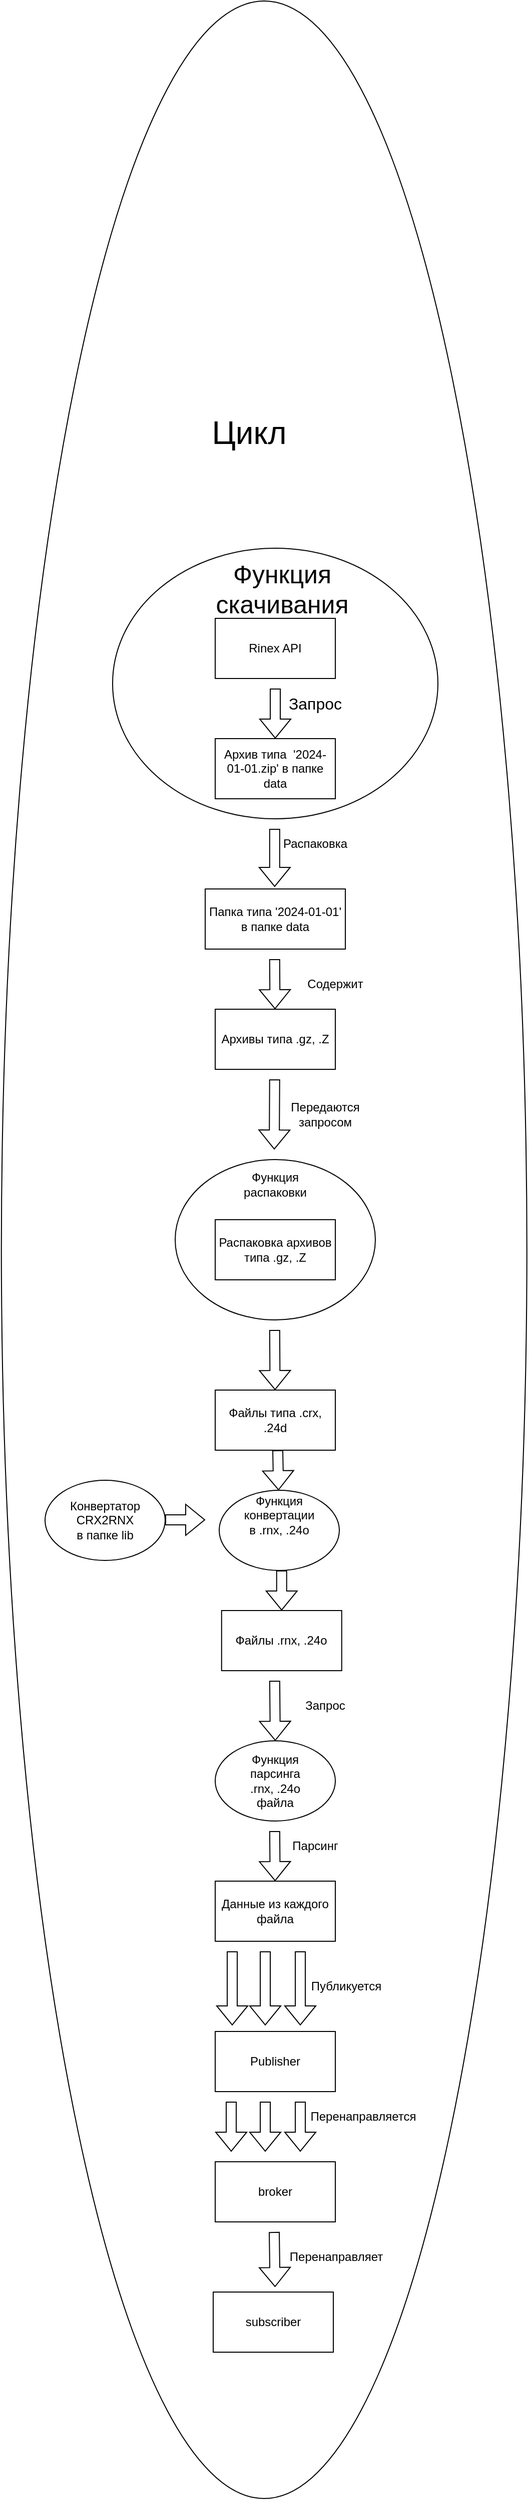 <mxfile version="24.4.6" type="google">
  <diagram name="Страница — 1" id="b3Ez9q9t66kzktg0Jbn-">
    <mxGraphModel grid="1" page="1" gridSize="10" guides="1" tooltips="1" connect="1" arrows="1" fold="1" pageScale="1" pageWidth="827" pageHeight="1169" math="0" shadow="0">
      <root>
        <mxCell id="0" />
        <mxCell id="1" parent="0" />
        <mxCell id="z3J0bgOVsIaFJM9-CtPP-1" value="Rinex API" style="rounded=0;whiteSpace=wrap;html=1;" vertex="1" parent="1">
          <mxGeometry x="410" y="320" width="120" height="60" as="geometry" />
        </mxCell>
        <mxCell id="z3J0bgOVsIaFJM9-CtPP-2" value="" style="shape=flexArrow;endArrow=classic;html=1;rounded=0;" edge="1" parent="1" target="z3J0bgOVsIaFJM9-CtPP-3">
          <mxGeometry width="50" height="50" relative="1" as="geometry">
            <mxPoint x="470" y="390" as="sourcePoint" />
            <mxPoint x="470" y="470" as="targetPoint" />
          </mxGeometry>
        </mxCell>
        <mxCell id="z3J0bgOVsIaFJM9-CtPP-3" value="Архив типа&amp;nbsp; &#39;2024-01-01.zip&#39; в папке data" style="rounded=0;whiteSpace=wrap;html=1;" vertex="1" parent="1">
          <mxGeometry x="410" y="440" width="120" height="60" as="geometry" />
        </mxCell>
        <mxCell id="z3J0bgOVsIaFJM9-CtPP-4" value="" style="ellipse;whiteSpace=wrap;html=1;fillColor=none;" vertex="1" parent="1">
          <mxGeometry x="307.5" y="250" width="325" height="270" as="geometry" />
        </mxCell>
        <mxCell id="z3J0bgOVsIaFJM9-CtPP-5" value="&lt;span style=&quot;font-size: 25px;&quot;&gt;Функция скачивания&lt;/span&gt;" style="text;html=1;align=center;verticalAlign=middle;whiteSpace=wrap;rounded=0;" vertex="1" parent="1">
          <mxGeometry x="414" y="270" width="126" height="40" as="geometry" />
        </mxCell>
        <mxCell id="z3J0bgOVsIaFJM9-CtPP-7" value="&lt;font style=&quot;font-size: 16px;&quot;&gt;Запрос&lt;/font&gt;" style="text;html=1;align=center;verticalAlign=middle;whiteSpace=wrap;rounded=0;" vertex="1" parent="1">
          <mxGeometry x="480" y="390" width="60" height="30" as="geometry" />
        </mxCell>
        <mxCell id="z3J0bgOVsIaFJM9-CtPP-9" value="" style="shape=flexArrow;endArrow=classic;html=1;rounded=0;" edge="1" parent="1">
          <mxGeometry width="50" height="50" relative="1" as="geometry">
            <mxPoint x="469.41" y="530" as="sourcePoint" />
            <mxPoint x="469.41" y="588.0" as="targetPoint" />
          </mxGeometry>
        </mxCell>
        <mxCell id="z3J0bgOVsIaFJM9-CtPP-11" value="Распаковка" style="text;html=1;align=center;verticalAlign=middle;whiteSpace=wrap;rounded=0;" vertex="1" parent="1">
          <mxGeometry x="480.0" y="530.0" width="60" height="30" as="geometry" />
        </mxCell>
        <mxCell id="z3J0bgOVsIaFJM9-CtPP-12" value="Папка типа &#39;2024-01-01&#39; в папке data" style="rounded=0;whiteSpace=wrap;html=1;" vertex="1" parent="1">
          <mxGeometry x="400" y="590" width="140" height="60" as="geometry" />
        </mxCell>
        <mxCell id="z3J0bgOVsIaFJM9-CtPP-13" value="" style="ellipse;whiteSpace=wrap;html=1;fillColor=none;" vertex="1" parent="1">
          <mxGeometry x="370" y="860" width="200" height="160" as="geometry" />
        </mxCell>
        <mxCell id="z3J0bgOVsIaFJM9-CtPP-14" value="" style="shape=flexArrow;endArrow=classic;html=1;rounded=0;" edge="1" parent="1" target="z3J0bgOVsIaFJM9-CtPP-15">
          <mxGeometry width="50" height="50" relative="1" as="geometry">
            <mxPoint x="469.38" y="660" as="sourcePoint" />
            <mxPoint x="469.38" y="710" as="targetPoint" />
          </mxGeometry>
        </mxCell>
        <mxCell id="z3J0bgOVsIaFJM9-CtPP-15" value="Архивы типа .gz, .Z" style="rounded=0;whiteSpace=wrap;html=1;" vertex="1" parent="1">
          <mxGeometry x="410" y="710" width="120" height="60" as="geometry" />
        </mxCell>
        <mxCell id="z3J0bgOVsIaFJM9-CtPP-16" value="Содержит" style="text;html=1;align=center;verticalAlign=middle;whiteSpace=wrap;rounded=0;" vertex="1" parent="1">
          <mxGeometry x="500" y="670" width="60" height="30" as="geometry" />
        </mxCell>
        <mxCell id="z3J0bgOVsIaFJM9-CtPP-17" value="" style="shape=flexArrow;endArrow=classic;html=1;rounded=0;" edge="1" parent="1">
          <mxGeometry width="50" height="50" relative="1" as="geometry">
            <mxPoint x="469.38" y="780" as="sourcePoint" />
            <mxPoint x="469" y="850" as="targetPoint" />
          </mxGeometry>
        </mxCell>
        <mxCell id="z3J0bgOVsIaFJM9-CtPP-18" value="Передаются запросом" style="text;html=1;align=center;verticalAlign=middle;whiteSpace=wrap;rounded=0;" vertex="1" parent="1">
          <mxGeometry x="490" y="800" width="60" height="30" as="geometry" />
        </mxCell>
        <mxCell id="z3J0bgOVsIaFJM9-CtPP-19" value="Функция распаковки" style="text;html=1;align=center;verticalAlign=middle;whiteSpace=wrap;rounded=0;" vertex="1" parent="1">
          <mxGeometry x="440" y="870" width="60" height="30" as="geometry" />
        </mxCell>
        <mxCell id="z3J0bgOVsIaFJM9-CtPP-20" value="Распаковка архивов типа .gz, .Z" style="rounded=0;whiteSpace=wrap;html=1;" vertex="1" parent="1">
          <mxGeometry x="410" y="920" width="120" height="60" as="geometry" />
        </mxCell>
        <mxCell id="z3J0bgOVsIaFJM9-CtPP-21" value="" style="shape=flexArrow;endArrow=classic;html=1;rounded=0;" edge="1" parent="1" target="z3J0bgOVsIaFJM9-CtPP-22">
          <mxGeometry width="50" height="50" relative="1" as="geometry">
            <mxPoint x="469.41" y="1030" as="sourcePoint" />
            <mxPoint x="469.41" y="1090" as="targetPoint" />
          </mxGeometry>
        </mxCell>
        <mxCell id="z3J0bgOVsIaFJM9-CtPP-22" value="Файлы типа .crx, .24d" style="rounded=0;whiteSpace=wrap;html=1;" vertex="1" parent="1">
          <mxGeometry x="410.0" y="1090" width="120" height="60" as="geometry" />
        </mxCell>
        <mxCell id="z3J0bgOVsIaFJM9-CtPP-23" value="" style="ellipse;whiteSpace=wrap;html=1;fillColor=none;" vertex="1" parent="1">
          <mxGeometry x="240" y="1180" width="120" height="80" as="geometry" />
        </mxCell>
        <mxCell id="z3J0bgOVsIaFJM9-CtPP-24" value="Конвертатор CRX2RNX&lt;div&gt;в папке lib&lt;/div&gt;" style="text;html=1;align=center;verticalAlign=middle;whiteSpace=wrap;rounded=0;" vertex="1" parent="1">
          <mxGeometry x="270" y="1205" width="60" height="30" as="geometry" />
        </mxCell>
        <mxCell id="z3J0bgOVsIaFJM9-CtPP-26" value="" style="shape=flexArrow;endArrow=classic;html=1;rounded=0;" edge="1" parent="1">
          <mxGeometry width="50" height="50" relative="1" as="geometry">
            <mxPoint x="360" y="1219.5" as="sourcePoint" />
            <mxPoint x="400" y="1219.5" as="targetPoint" />
          </mxGeometry>
        </mxCell>
        <mxCell id="z3J0bgOVsIaFJM9-CtPP-27" value="" style="shape=flexArrow;endArrow=classic;html=1;rounded=0;" edge="1" parent="1" target="z3J0bgOVsIaFJM9-CtPP-28">
          <mxGeometry width="50" height="50" relative="1" as="geometry">
            <mxPoint x="472.5" y="1150" as="sourcePoint" />
            <mxPoint x="473" y="1200" as="targetPoint" />
          </mxGeometry>
        </mxCell>
        <mxCell id="z3J0bgOVsIaFJM9-CtPP-28" value="" style="ellipse;whiteSpace=wrap;html=1;fillColor=none;" vertex="1" parent="1">
          <mxGeometry x="414" y="1190" width="120" height="80" as="geometry" />
        </mxCell>
        <mxCell id="z3J0bgOVsIaFJM9-CtPP-29" value="Функция конвертации в .rnx, .24o" style="text;html=1;align=center;verticalAlign=middle;whiteSpace=wrap;rounded=0;" vertex="1" parent="1">
          <mxGeometry x="444" y="1200" width="60" height="30" as="geometry" />
        </mxCell>
        <mxCell id="z3J0bgOVsIaFJM9-CtPP-30" value="" style="shape=flexArrow;endArrow=classic;html=1;rounded=0;" edge="1" parent="1" target="z3J0bgOVsIaFJM9-CtPP-31">
          <mxGeometry width="50" height="50" relative="1" as="geometry">
            <mxPoint x="476.38" y="1270" as="sourcePoint" />
            <mxPoint x="476.38" y="1340" as="targetPoint" />
          </mxGeometry>
        </mxCell>
        <mxCell id="z3J0bgOVsIaFJM9-CtPP-31" value="Файлы .rnx, .24o" style="rounded=0;whiteSpace=wrap;html=1;" vertex="1" parent="1">
          <mxGeometry x="416.38" y="1310.0" width="120" height="60" as="geometry" />
        </mxCell>
        <mxCell id="z3J0bgOVsIaFJM9-CtPP-32" value="" style="shape=flexArrow;endArrow=classic;html=1;rounded=0;" edge="1" parent="1">
          <mxGeometry width="50" height="50" relative="1" as="geometry">
            <mxPoint x="469.44" y="1380" as="sourcePoint" />
            <mxPoint x="470" y="1440" as="targetPoint" />
          </mxGeometry>
        </mxCell>
        <mxCell id="z3J0bgOVsIaFJM9-CtPP-34" value="Запрос" style="text;html=1;align=center;verticalAlign=middle;whiteSpace=wrap;rounded=0;" vertex="1" parent="1">
          <mxGeometry x="490.0" y="1390" width="60" height="30" as="geometry" />
        </mxCell>
        <mxCell id="z3J0bgOVsIaFJM9-CtPP-35" value="" style="ellipse;whiteSpace=wrap;html=1;fillColor=none;" vertex="1" parent="1">
          <mxGeometry x="410" y="1440" width="120" height="80" as="geometry" />
        </mxCell>
        <mxCell id="z3J0bgOVsIaFJM9-CtPP-36" value="Функция парсинга .rnx, .24o файла" style="text;html=1;align=center;verticalAlign=middle;whiteSpace=wrap;rounded=0;" vertex="1" parent="1">
          <mxGeometry x="440" y="1465" width="60" height="30" as="geometry" />
        </mxCell>
        <mxCell id="z3J0bgOVsIaFJM9-CtPP-37" value="" style="shape=flexArrow;endArrow=classic;html=1;rounded=0;" edge="1" parent="1">
          <mxGeometry width="50" height="50" relative="1" as="geometry">
            <mxPoint x="469.44" y="1530" as="sourcePoint" />
            <mxPoint x="469.871" y="1580" as="targetPoint" />
          </mxGeometry>
        </mxCell>
        <mxCell id="z3J0bgOVsIaFJM9-CtPP-39" value="Парсинг" style="text;html=1;align=center;verticalAlign=middle;whiteSpace=wrap;rounded=0;" vertex="1" parent="1">
          <mxGeometry x="480.0" y="1530" width="60" height="30" as="geometry" />
        </mxCell>
        <mxCell id="z3J0bgOVsIaFJM9-CtPP-40" value="Данные из каждого файла" style="rounded=0;whiteSpace=wrap;html=1;" vertex="1" parent="1">
          <mxGeometry x="410" y="1580" width="120" height="60" as="geometry" />
        </mxCell>
        <mxCell id="z3J0bgOVsIaFJM9-CtPP-41" value="" style="shape=flexArrow;endArrow=classic;html=1;rounded=0;" edge="1" parent="1">
          <mxGeometry width="50" height="50" relative="1" as="geometry">
            <mxPoint x="460" y="1650" as="sourcePoint" />
            <mxPoint x="460" y="1724.0" as="targetPoint" />
          </mxGeometry>
        </mxCell>
        <mxCell id="z3J0bgOVsIaFJM9-CtPP-43" value="Публикуется" style="text;html=1;align=center;verticalAlign=middle;whiteSpace=wrap;rounded=0;" vertex="1" parent="1">
          <mxGeometry x="511.38" y="1670" width="60" height="30" as="geometry" />
        </mxCell>
        <mxCell id="z3J0bgOVsIaFJM9-CtPP-44" value="Publisher" style="rounded=0;whiteSpace=wrap;html=1;" vertex="1" parent="1">
          <mxGeometry x="410" y="1730" width="120" height="60" as="geometry" />
        </mxCell>
        <mxCell id="z3J0bgOVsIaFJM9-CtPP-45" value="" style="shape=flexArrow;endArrow=classic;html=1;rounded=0;" edge="1" parent="1">
          <mxGeometry width="50" height="50" relative="1" as="geometry">
            <mxPoint x="460" y="1800" as="sourcePoint" />
            <mxPoint x="460" y="1850" as="targetPoint" />
          </mxGeometry>
        </mxCell>
        <mxCell id="z3J0bgOVsIaFJM9-CtPP-47" value="Перенаправляется" style="text;html=1;align=center;verticalAlign=middle;whiteSpace=wrap;rounded=0;" vertex="1" parent="1">
          <mxGeometry x="528" y="1800" width="60" height="30" as="geometry" />
        </mxCell>
        <mxCell id="z3J0bgOVsIaFJM9-CtPP-48" value="broker" style="rounded=0;whiteSpace=wrap;html=1;" vertex="1" parent="1">
          <mxGeometry x="410" y="1860" width="120" height="60" as="geometry" />
        </mxCell>
        <mxCell id="z3J0bgOVsIaFJM9-CtPP-49" value="" style="shape=flexArrow;endArrow=classic;html=1;rounded=0;" edge="1" parent="1">
          <mxGeometry width="50" height="50" relative="1" as="geometry">
            <mxPoint x="427" y="1650" as="sourcePoint" />
            <mxPoint x="427" y="1724.0" as="targetPoint" />
          </mxGeometry>
        </mxCell>
        <mxCell id="z3J0bgOVsIaFJM9-CtPP-50" value="" style="shape=flexArrow;endArrow=classic;html=1;rounded=0;" edge="1" parent="1">
          <mxGeometry width="50" height="50" relative="1" as="geometry">
            <mxPoint x="495" y="1650" as="sourcePoint" />
            <mxPoint x="495" y="1724.0" as="targetPoint" />
          </mxGeometry>
        </mxCell>
        <mxCell id="z3J0bgOVsIaFJM9-CtPP-51" value="" style="shape=flexArrow;endArrow=classic;html=1;rounded=0;" edge="1" parent="1">
          <mxGeometry width="50" height="50" relative="1" as="geometry">
            <mxPoint x="426" y="1800" as="sourcePoint" />
            <mxPoint x="426" y="1850" as="targetPoint" />
          </mxGeometry>
        </mxCell>
        <mxCell id="z3J0bgOVsIaFJM9-CtPP-52" value="" style="shape=flexArrow;endArrow=classic;html=1;rounded=0;" edge="1" parent="1">
          <mxGeometry width="50" height="50" relative="1" as="geometry">
            <mxPoint x="495" y="1800" as="sourcePoint" />
            <mxPoint x="495" y="1850" as="targetPoint" />
          </mxGeometry>
        </mxCell>
        <mxCell id="z3J0bgOVsIaFJM9-CtPP-53" value="" style="shape=flexArrow;endArrow=classic;html=1;rounded=0;" edge="1" parent="1">
          <mxGeometry width="50" height="50" relative="1" as="geometry">
            <mxPoint x="469" y="1930" as="sourcePoint" />
            <mxPoint x="469.786" y="1985" as="targetPoint" />
          </mxGeometry>
        </mxCell>
        <mxCell id="z3J0bgOVsIaFJM9-CtPP-55" value="Перенаправляет" style="text;html=1;align=center;verticalAlign=middle;whiteSpace=wrap;rounded=0;" vertex="1" parent="1">
          <mxGeometry x="501" y="1940" width="60" height="30" as="geometry" />
        </mxCell>
        <mxCell id="z3J0bgOVsIaFJM9-CtPP-56" value="subscriber" style="rounded=0;whiteSpace=wrap;html=1;" vertex="1" parent="1">
          <mxGeometry x="408" y="1990" width="120" height="60" as="geometry" />
        </mxCell>
        <mxCell id="z3J0bgOVsIaFJM9-CtPP-57" value="" style="ellipse;whiteSpace=wrap;html=1;rotation=90;fillColor=none;" vertex="1" parent="1">
          <mxGeometry x="-787.12" y="687.5" width="2492" height="525" as="geometry" />
        </mxCell>
        <mxCell id="z3J0bgOVsIaFJM9-CtPP-58" value="&lt;font style=&quot;font-size: 32px;&quot;&gt;Цикл&lt;/font&gt;" style="text;html=1;align=center;verticalAlign=middle;whiteSpace=wrap;rounded=0;" vertex="1" parent="1">
          <mxGeometry x="384" y="90" width="120" height="90" as="geometry" />
        </mxCell>
      </root>
    </mxGraphModel>
  </diagram>
</mxfile>
